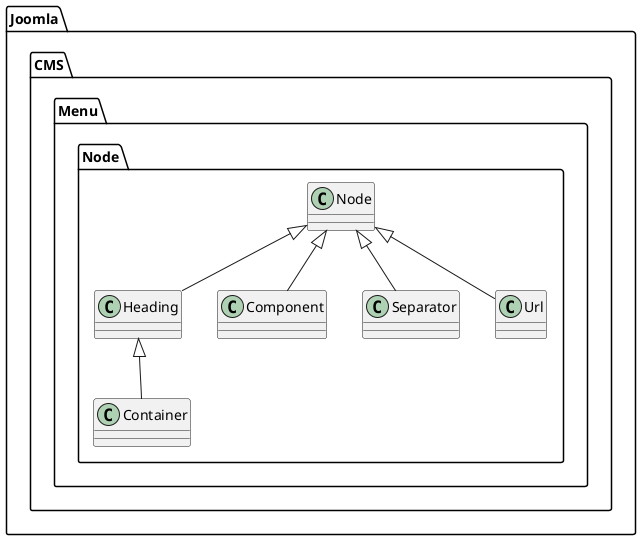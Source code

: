 @startuml
class Joomla.CMS.Menu.Node.Container
Joomla.CMS.Menu.Node.Heading <|-- Joomla.CMS.Menu.Node.Container

class Joomla.CMS.Menu.Node.Component
Joomla.CMS.Menu.Node.Node <|-- Joomla.CMS.Menu.Node.Component
class Joomla.CMS.Menu.Node.Heading
Joomla.CMS.Menu.Node.Node <|-- Joomla.CMS.Menu.Node.Heading
class Joomla.CMS.Menu.Node.Separator
Joomla.CMS.Menu.Node.Node <|-- Joomla.CMS.Menu.Node.Separator
class Joomla.CMS.Menu.Node.Url
Joomla.CMS.Menu.Node.Node <|-- Joomla.CMS.Menu.Node.Url
@enduml
